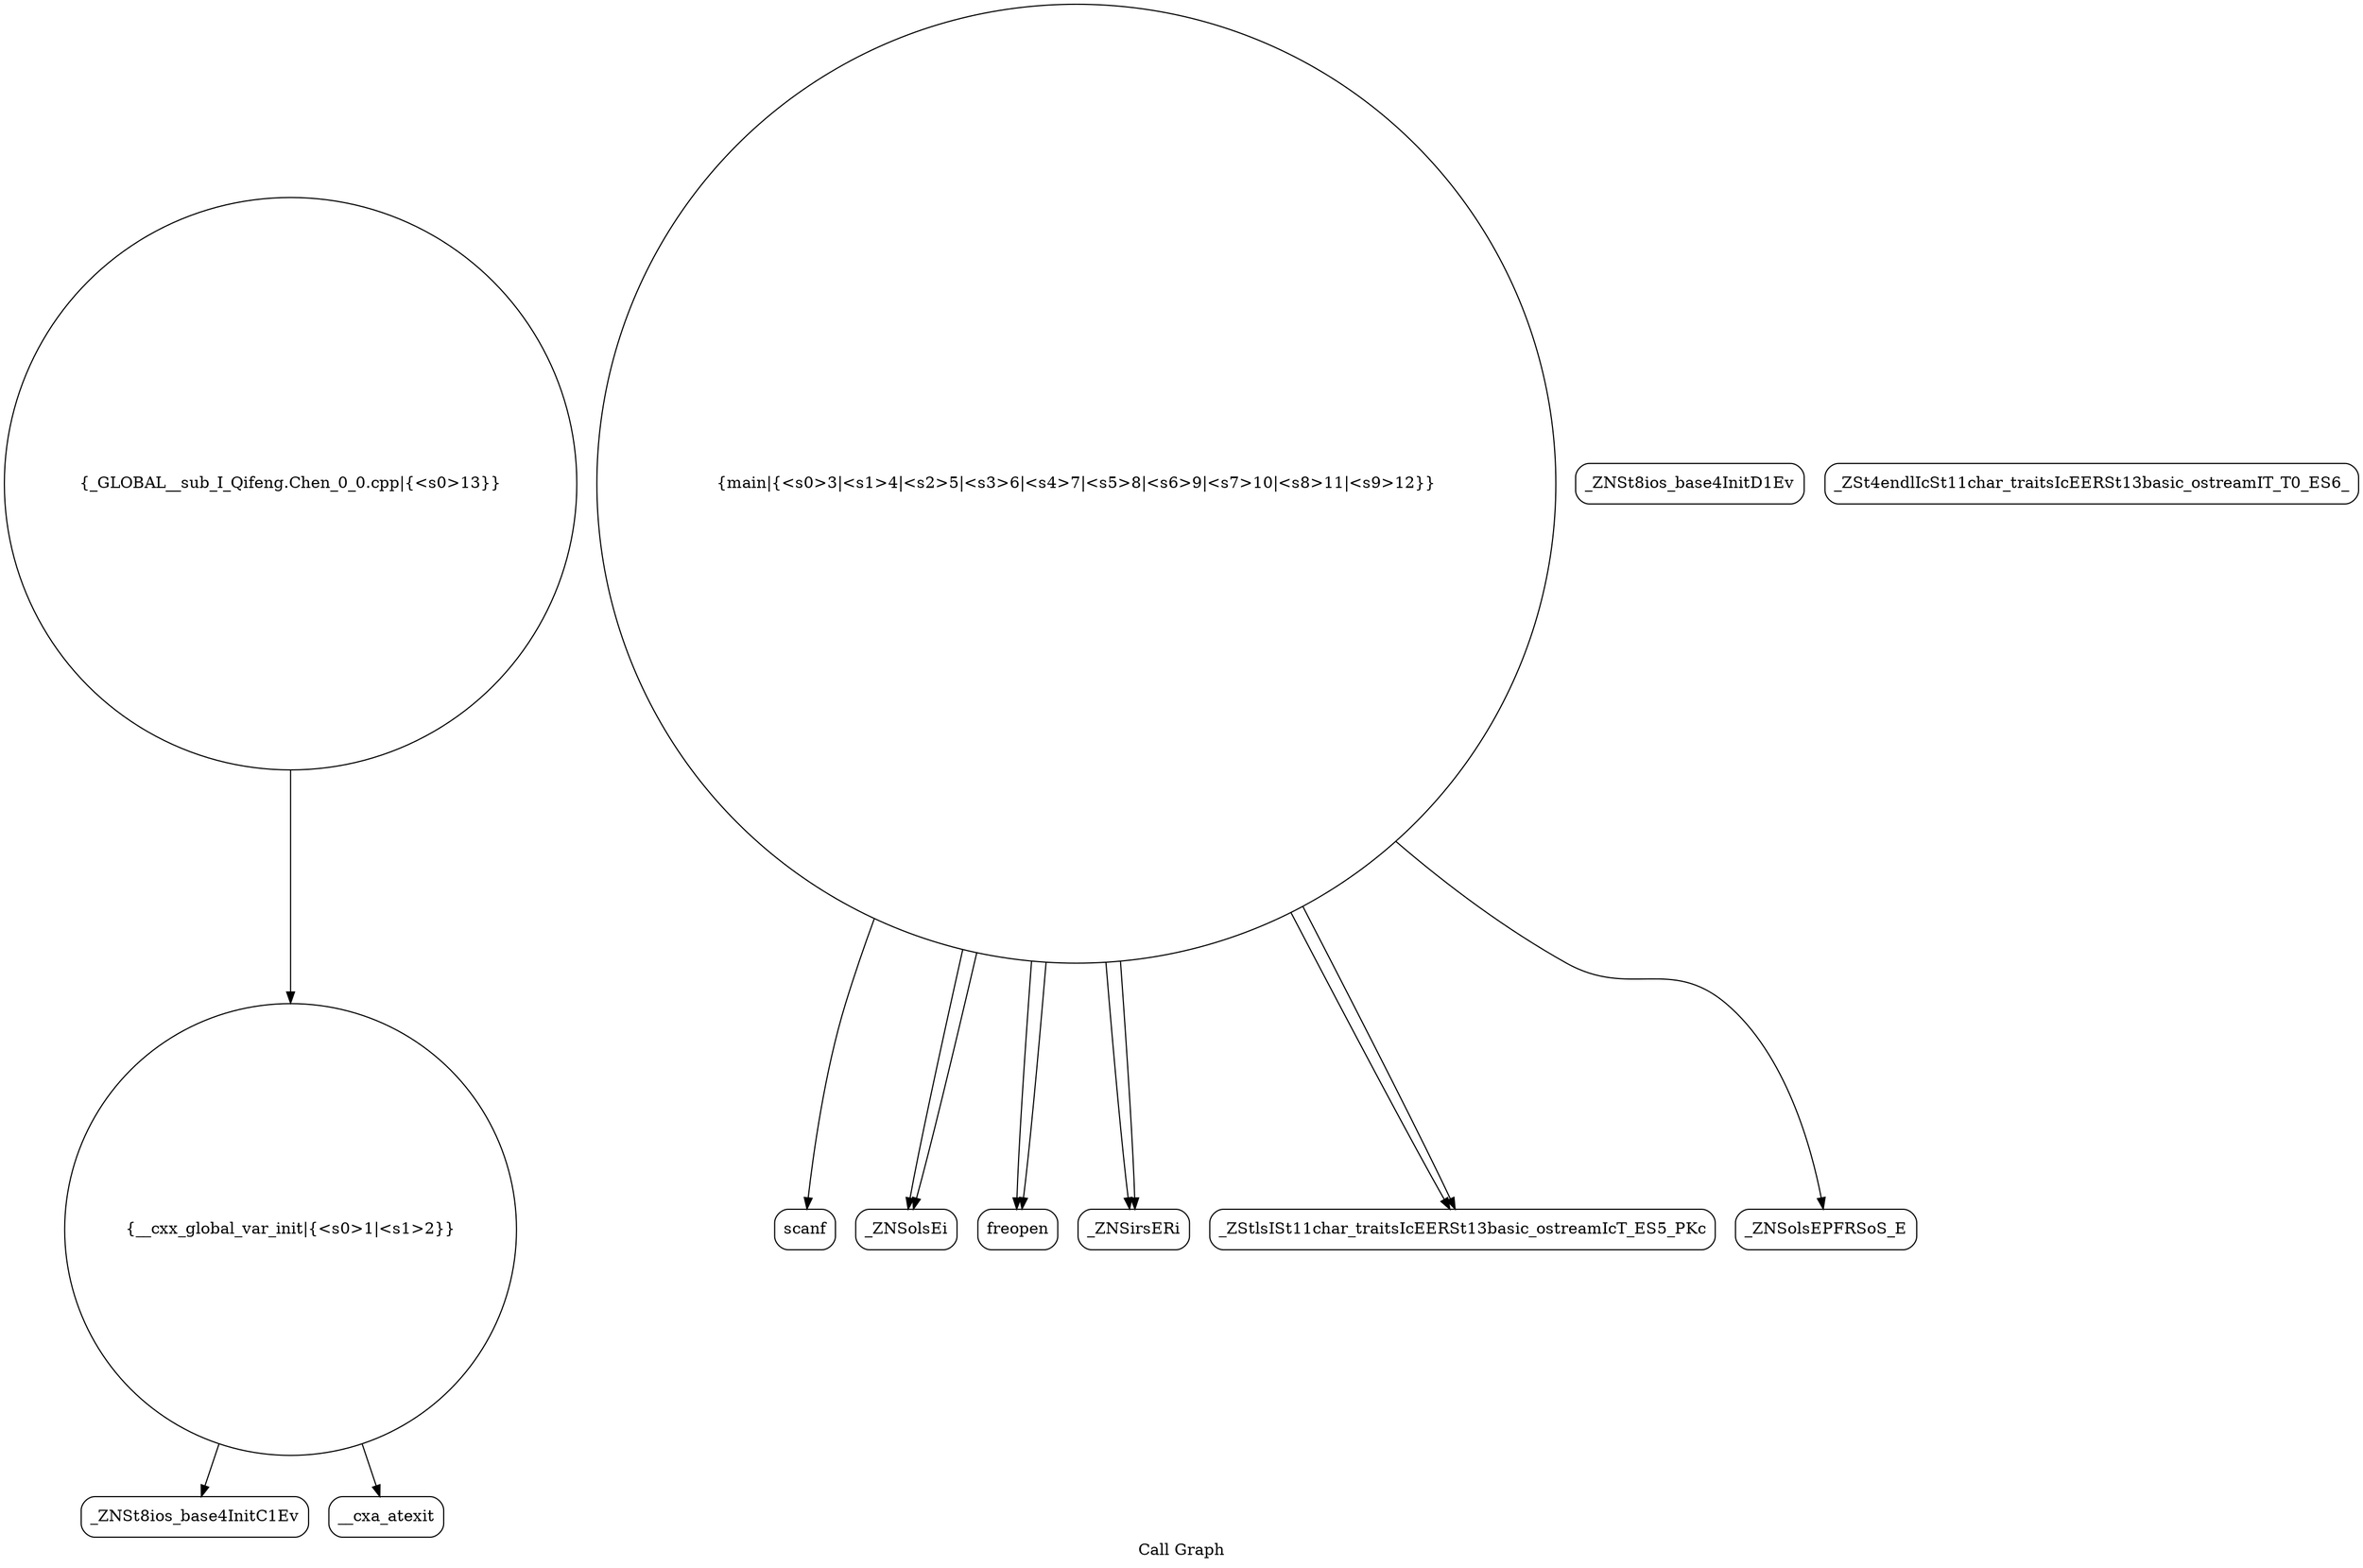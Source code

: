 digraph "Call Graph" {
	label="Call Graph";

	Node0x562565c0d710 [shape=record,shape=circle,label="{__cxx_global_var_init|{<s0>1|<s1>2}}"];
	Node0x562565c0d710:s0 -> Node0x562565c0dba0[color=black];
	Node0x562565c0d710:s1 -> Node0x562565c0dca0[color=black];
	Node0x562565c0dea0 [shape=record,shape=Mrecord,label="{scanf}"];
	Node0x562565c0dc20 [shape=record,shape=Mrecord,label="{_ZNSt8ios_base4InitD1Ev}"];
	Node0x562565c0dfa0 [shape=record,shape=Mrecord,label="{_ZNSolsEi}"];
	Node0x562565c0dd20 [shape=record,shape=circle,label="{main|{<s0>3|<s1>4|<s2>5|<s3>6|<s4>7|<s5>8|<s6>9|<s7>10|<s8>11|<s9>12}}"];
	Node0x562565c0dd20:s0 -> Node0x562565c0dda0[color=black];
	Node0x562565c0dd20:s1 -> Node0x562565c0dda0[color=black];
	Node0x562565c0dd20:s2 -> Node0x562565c0de20[color=black];
	Node0x562565c0dd20:s3 -> Node0x562565c0de20[color=black];
	Node0x562565c0dd20:s4 -> Node0x562565c0dea0[color=black];
	Node0x562565c0dd20:s5 -> Node0x562565c0df20[color=black];
	Node0x562565c0dd20:s6 -> Node0x562565c0dfa0[color=black];
	Node0x562565c0dd20:s7 -> Node0x562565c0df20[color=black];
	Node0x562565c0dd20:s8 -> Node0x562565c0dfa0[color=black];
	Node0x562565c0dd20:s9 -> Node0x562565c0e020[color=black];
	Node0x562565c0e0a0 [shape=record,shape=Mrecord,label="{_ZSt4endlIcSt11char_traitsIcEERSt13basic_ostreamIT_T0_ES6_}"];
	Node0x562565c0de20 [shape=record,shape=Mrecord,label="{_ZNSirsERi}"];
	Node0x562565c0dba0 [shape=record,shape=Mrecord,label="{_ZNSt8ios_base4InitC1Ev}"];
	Node0x562565c0df20 [shape=record,shape=Mrecord,label="{_ZStlsISt11char_traitsIcEERSt13basic_ostreamIcT_ES5_PKc}"];
	Node0x562565c0dca0 [shape=record,shape=Mrecord,label="{__cxa_atexit}"];
	Node0x562565c0e020 [shape=record,shape=Mrecord,label="{_ZNSolsEPFRSoS_E}"];
	Node0x562565c0dda0 [shape=record,shape=Mrecord,label="{freopen}"];
	Node0x562565c0e120 [shape=record,shape=circle,label="{_GLOBAL__sub_I_Qifeng.Chen_0_0.cpp|{<s0>13}}"];
	Node0x562565c0e120:s0 -> Node0x562565c0d710[color=black];
}
